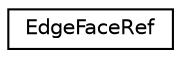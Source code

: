 digraph G
{
  edge [fontname="Helvetica",fontsize="10",labelfontname="Helvetica",labelfontsize="10"];
  node [fontname="Helvetica",fontsize="10",shape=record];
  rankdir=LR;
  Node1 [label="EdgeFaceRef",height=0.2,width=0.4,color="black", fillcolor="white", style="filled",URL="$d1/dfd/structEdgeFaceRef.html"];
}
